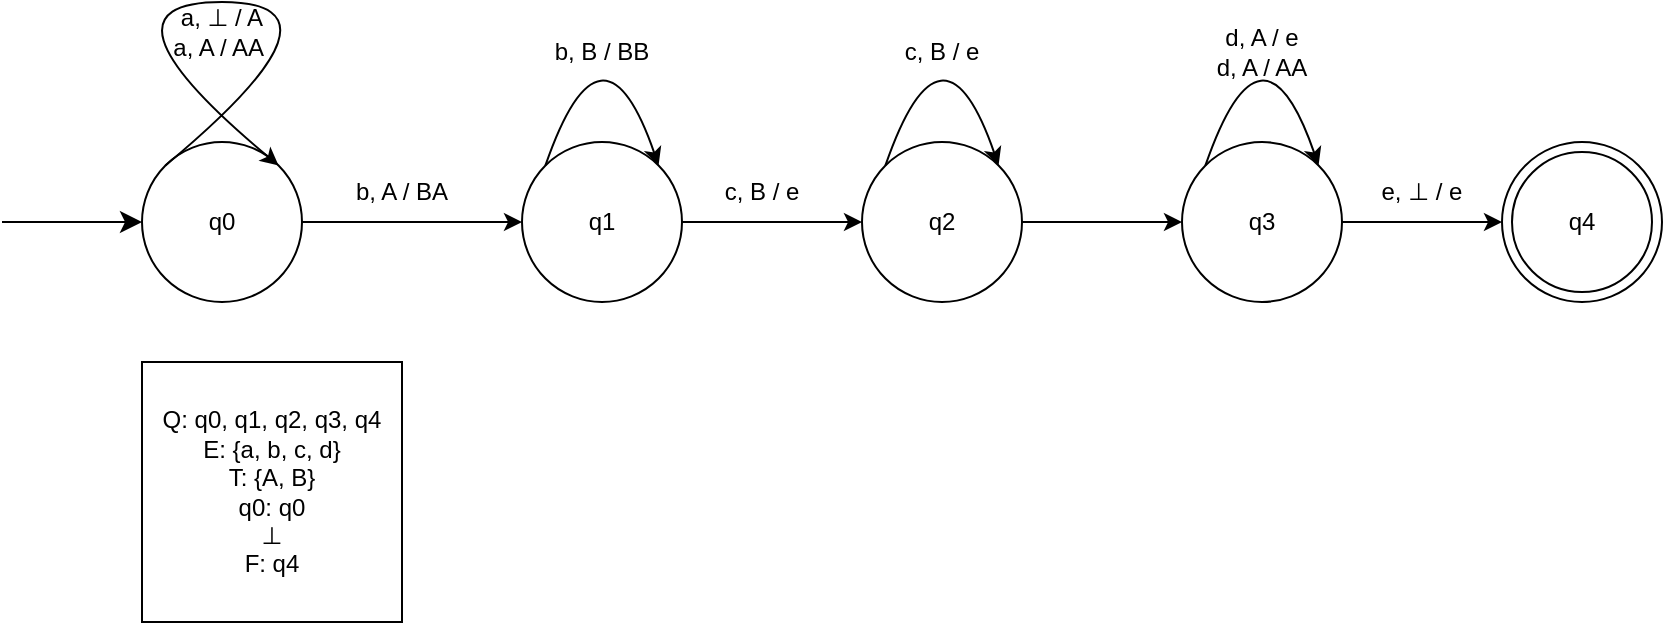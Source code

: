 <mxfile version="28.2.8">
  <diagram name="Seite-1" id="c8n6E-Mb9XZCBwrOopBu">
    <mxGraphModel dx="455" dy="650" grid="1" gridSize="10" guides="1" tooltips="1" connect="1" arrows="1" fold="1" page="1" pageScale="1" pageWidth="1169" pageHeight="827" math="0" shadow="0">
      <root>
        <mxCell id="0" />
        <mxCell id="1" parent="0" />
        <mxCell id="IXk6inn_GWTOs7Sqatzc-5" style="edgeStyle=orthogonalEdgeStyle;rounded=0;orthogonalLoop=1;jettySize=auto;html=1;entryX=0;entryY=0.5;entryDx=0;entryDy=0;" parent="1" source="IXk6inn_GWTOs7Sqatzc-1" target="IXk6inn_GWTOs7Sqatzc-2" edge="1">
          <mxGeometry relative="1" as="geometry" />
        </mxCell>
        <mxCell id="IXk6inn_GWTOs7Sqatzc-1" value="q0" style="ellipse;whiteSpace=wrap;html=1;aspect=fixed;" parent="1" vertex="1">
          <mxGeometry x="190" y="160" width="80" height="80" as="geometry" />
        </mxCell>
        <mxCell id="IXk6inn_GWTOs7Sqatzc-10" style="edgeStyle=orthogonalEdgeStyle;rounded=0;orthogonalLoop=1;jettySize=auto;html=1;entryX=0;entryY=0.5;entryDx=0;entryDy=0;" parent="1" source="IXk6inn_GWTOs7Sqatzc-2" target="IXk6inn_GWTOs7Sqatzc-9" edge="1">
          <mxGeometry relative="1" as="geometry" />
        </mxCell>
        <mxCell id="IXk6inn_GWTOs7Sqatzc-2" value="q1" style="ellipse;whiteSpace=wrap;html=1;aspect=fixed;" parent="1" vertex="1">
          <mxGeometry x="380" y="160" width="80" height="80" as="geometry" />
        </mxCell>
        <mxCell id="IXk6inn_GWTOs7Sqatzc-3" style="rounded=0;orthogonalLoop=1;jettySize=auto;html=1;exitX=0;exitY=0;exitDx=0;exitDy=0;entryX=1;entryY=0;entryDx=0;entryDy=0;curved=1;" parent="1" source="IXk6inn_GWTOs7Sqatzc-1" target="IXk6inn_GWTOs7Sqatzc-1" edge="1">
          <mxGeometry relative="1" as="geometry">
            <Array as="points">
              <mxPoint x="300" y="90" />
              <mxPoint x="160" y="90" />
            </Array>
          </mxGeometry>
        </mxCell>
        <mxCell id="IXk6inn_GWTOs7Sqatzc-4" value="a,&amp;nbsp;&lt;span style=&quot;text-align: start;&quot;&gt;⊥ / A&lt;/span&gt;&lt;div&gt;a, A / AA&amp;nbsp;&lt;/div&gt;" style="text;html=1;whiteSpace=wrap;strokeColor=none;fillColor=none;align=center;verticalAlign=middle;rounded=0;" parent="1" vertex="1">
          <mxGeometry x="200" y="90" width="60" height="30" as="geometry" />
        </mxCell>
        <mxCell id="IXk6inn_GWTOs7Sqatzc-6" value="b, A / BA" style="text;html=1;whiteSpace=wrap;strokeColor=none;fillColor=none;align=center;verticalAlign=middle;rounded=0;" parent="1" vertex="1">
          <mxGeometry x="290" y="170" width="60" height="30" as="geometry" />
        </mxCell>
        <mxCell id="IXk6inn_GWTOs7Sqatzc-7" style="rounded=0;orthogonalLoop=1;jettySize=auto;html=1;exitX=0;exitY=0;exitDx=0;exitDy=0;entryX=1;entryY=0;entryDx=0;entryDy=0;curved=1;" parent="1" source="IXk6inn_GWTOs7Sqatzc-2" target="IXk6inn_GWTOs7Sqatzc-2" edge="1">
          <mxGeometry relative="1" as="geometry">
            <Array as="points">
              <mxPoint x="420" y="90" />
            </Array>
          </mxGeometry>
        </mxCell>
        <mxCell id="IXk6inn_GWTOs7Sqatzc-8" value="b, B / BB" style="text;html=1;whiteSpace=wrap;strokeColor=none;fillColor=none;align=center;verticalAlign=middle;rounded=0;" parent="1" vertex="1">
          <mxGeometry x="390" y="100" width="60" height="30" as="geometry" />
        </mxCell>
        <mxCell id="IXk6inn_GWTOs7Sqatzc-15" style="edgeStyle=orthogonalEdgeStyle;rounded=0;orthogonalLoop=1;jettySize=auto;html=1;entryX=0;entryY=0.5;entryDx=0;entryDy=0;" parent="1" source="IXk6inn_GWTOs7Sqatzc-9" target="IXk6inn_GWTOs7Sqatzc-14" edge="1">
          <mxGeometry relative="1" as="geometry" />
        </mxCell>
        <mxCell id="IXk6inn_GWTOs7Sqatzc-9" value="q2" style="ellipse;whiteSpace=wrap;html=1;aspect=fixed;" parent="1" vertex="1">
          <mxGeometry x="550" y="160" width="80" height="80" as="geometry" />
        </mxCell>
        <mxCell id="IXk6inn_GWTOs7Sqatzc-11" value="c, B / e" style="text;html=1;whiteSpace=wrap;strokeColor=none;fillColor=none;align=center;verticalAlign=middle;rounded=0;" parent="1" vertex="1">
          <mxGeometry x="470" y="170" width="60" height="30" as="geometry" />
        </mxCell>
        <mxCell id="IXk6inn_GWTOs7Sqatzc-12" style="rounded=0;orthogonalLoop=1;jettySize=auto;html=1;exitX=0;exitY=0;exitDx=0;exitDy=0;entryX=1;entryY=0;entryDx=0;entryDy=0;curved=1;" parent="1" source="IXk6inn_GWTOs7Sqatzc-9" target="IXk6inn_GWTOs7Sqatzc-9" edge="1">
          <mxGeometry relative="1" as="geometry">
            <Array as="points">
              <mxPoint x="590" y="90" />
            </Array>
          </mxGeometry>
        </mxCell>
        <mxCell id="IXk6inn_GWTOs7Sqatzc-13" value="c, B / e" style="text;html=1;whiteSpace=wrap;strokeColor=none;fillColor=none;align=center;verticalAlign=middle;rounded=0;" parent="1" vertex="1">
          <mxGeometry x="560" y="100" width="60" height="30" as="geometry" />
        </mxCell>
        <mxCell id="IXk6inn_GWTOs7Sqatzc-19" style="edgeStyle=orthogonalEdgeStyle;rounded=0;orthogonalLoop=1;jettySize=auto;html=1;entryX=0;entryY=0.5;entryDx=0;entryDy=0;" parent="1" source="IXk6inn_GWTOs7Sqatzc-14" target="IXk6inn_GWTOs7Sqatzc-18" edge="1">
          <mxGeometry relative="1" as="geometry" />
        </mxCell>
        <mxCell id="IXk6inn_GWTOs7Sqatzc-14" value="q3" style="ellipse;whiteSpace=wrap;html=1;aspect=fixed;" parent="1" vertex="1">
          <mxGeometry x="710" y="160" width="80" height="80" as="geometry" />
        </mxCell>
        <mxCell id="IXk6inn_GWTOs7Sqatzc-16" style="rounded=0;orthogonalLoop=1;jettySize=auto;html=1;exitX=0;exitY=0;exitDx=0;exitDy=0;entryX=1;entryY=0;entryDx=0;entryDy=0;curved=1;" parent="1" source="IXk6inn_GWTOs7Sqatzc-14" target="IXk6inn_GWTOs7Sqatzc-14" edge="1">
          <mxGeometry relative="1" as="geometry">
            <Array as="points">
              <mxPoint x="750" y="90" />
            </Array>
          </mxGeometry>
        </mxCell>
        <mxCell id="IXk6inn_GWTOs7Sqatzc-17" value="d, A / e&lt;div&gt;d, A / AA&lt;/div&gt;" style="text;html=1;whiteSpace=wrap;strokeColor=none;fillColor=none;align=center;verticalAlign=middle;rounded=0;" parent="1" vertex="1">
          <mxGeometry x="720" y="100" width="60" height="30" as="geometry" />
        </mxCell>
        <mxCell id="IXk6inn_GWTOs7Sqatzc-18" value="q4" style="ellipse;whiteSpace=wrap;html=1;aspect=fixed;" parent="1" vertex="1">
          <mxGeometry x="870" y="160" width="80" height="80" as="geometry" />
        </mxCell>
        <mxCell id="IXk6inn_GWTOs7Sqatzc-21" value="e,&amp;nbsp;&lt;span style=&quot;text-align: start;&quot;&gt;⊥ / e&lt;/span&gt;" style="text;html=1;whiteSpace=wrap;strokeColor=none;fillColor=none;align=center;verticalAlign=middle;rounded=0;" parent="1" vertex="1">
          <mxGeometry x="800" y="170" width="60" height="30" as="geometry" />
        </mxCell>
        <mxCell id="IXk6inn_GWTOs7Sqatzc-22" value="q4" style="ellipse;whiteSpace=wrap;html=1;aspect=fixed;" parent="1" vertex="1">
          <mxGeometry x="875" y="165" width="70" height="70" as="geometry" />
        </mxCell>
        <mxCell id="IXk6inn_GWTOs7Sqatzc-23" value="Q: q0, q1, q2, q3, q4&lt;div&gt;E: {a, b, c, d}&lt;/div&gt;&lt;div&gt;T: {A, B}&lt;/div&gt;&lt;div&gt;q0: q0&lt;/div&gt;&lt;div&gt;&lt;span style=&quot;text-align: start;&quot;&gt;⊥&lt;/span&gt;&lt;/div&gt;&lt;div&gt;&lt;span style=&quot;text-align: start;&quot;&gt;F: q4&lt;/span&gt;&lt;/div&gt;" style="whiteSpace=wrap;html=1;aspect=fixed;" parent="1" vertex="1">
          <mxGeometry x="190" y="270" width="130" height="130" as="geometry" />
        </mxCell>
        <mxCell id="2X9mteT061M_xcu5tElt-1" value="" style="endArrow=classic;html=1;rounded=0;fontSize=12;startSize=8;endSize=8;curved=1;entryX=0;entryY=0.5;entryDx=0;entryDy=0;" edge="1" parent="1" target="IXk6inn_GWTOs7Sqatzc-1">
          <mxGeometry width="50" height="50" relative="1" as="geometry">
            <mxPoint x="120" y="200" as="sourcePoint" />
            <mxPoint x="170" y="210" as="targetPoint" />
          </mxGeometry>
        </mxCell>
      </root>
    </mxGraphModel>
  </diagram>
</mxfile>
